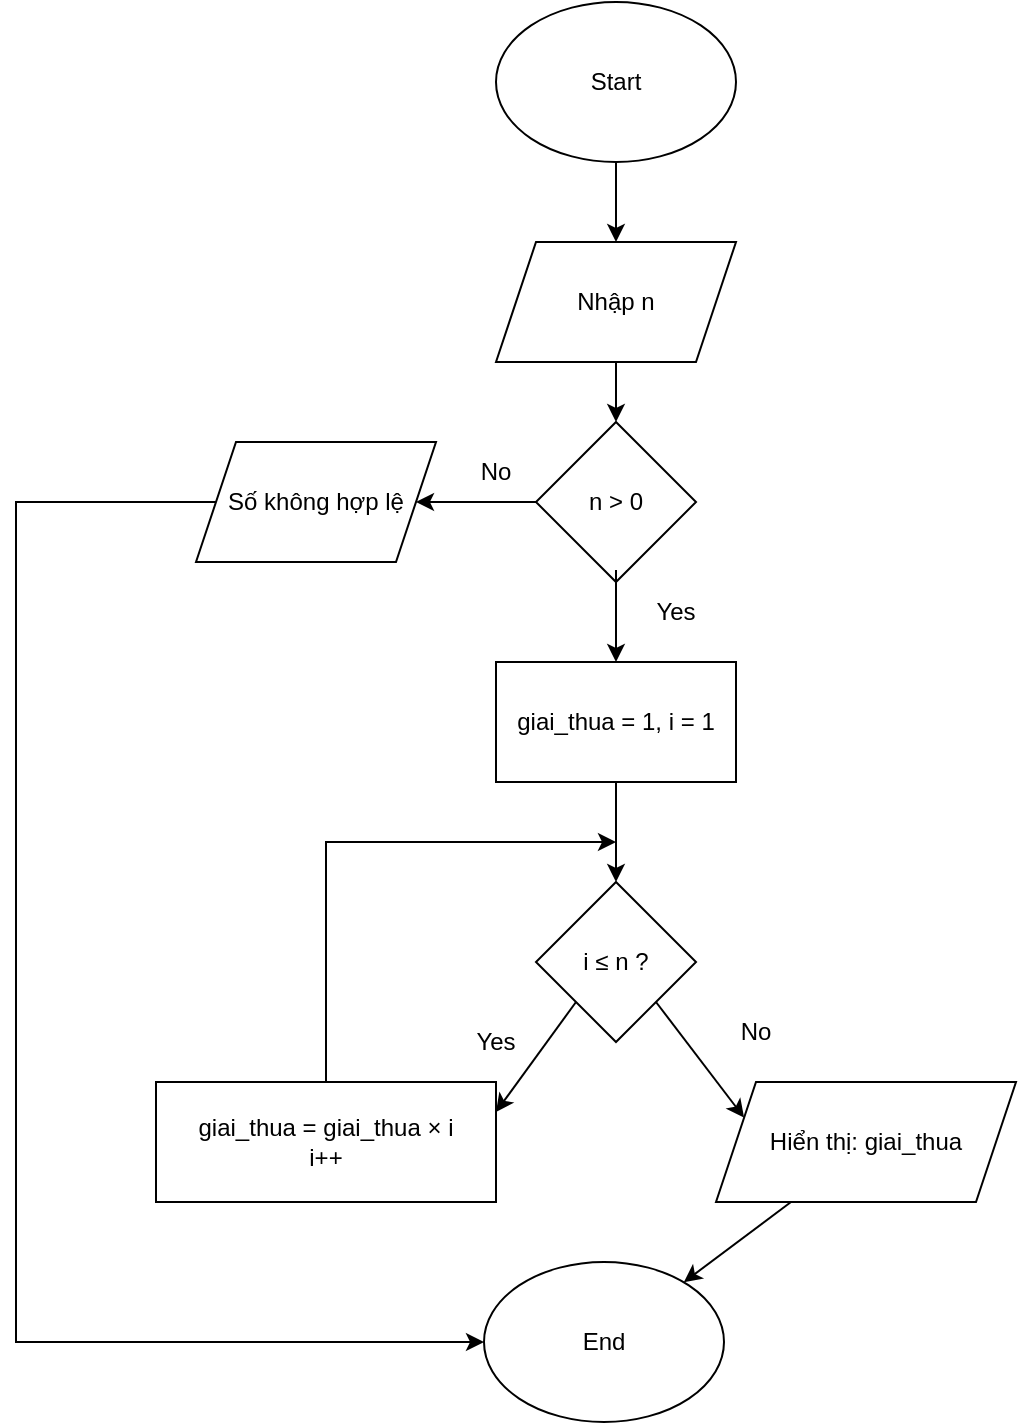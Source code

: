 <mxfile version="25.0.1">
  <diagram name="Trang-1" id="Wnbrl9ANiOpPH0Ehy43K">
    <mxGraphModel dx="880" dy="468" grid="1" gridSize="10" guides="1" tooltips="1" connect="1" arrows="1" fold="1" page="1" pageScale="1" pageWidth="827" pageHeight="1169" math="0" shadow="0">
      <root>
        <mxCell id="0" />
        <mxCell id="1" parent="0" />
        <mxCell id="eC_KWD_Ks0Vh9gt3xqMd-1" value="Start" style="ellipse;whiteSpace=wrap;html=1;" parent="1" vertex="1">
          <mxGeometry x="360" y="80" width="120" height="80" as="geometry" />
        </mxCell>
        <mxCell id="eC_KWD_Ks0Vh9gt3xqMd-3" value="Nhập n" style="shape=parallelogram;perimeter=parallelogramPerimeter;whiteSpace=wrap;html=1;fixedSize=1;" parent="1" vertex="1">
          <mxGeometry x="360" y="200" width="120" height="60" as="geometry" />
        </mxCell>
        <mxCell id="eC_KWD_Ks0Vh9gt3xqMd-4" value="n &amp;gt; 0" style="rhombus;whiteSpace=wrap;html=1;" parent="1" vertex="1">
          <mxGeometry x="380" y="290" width="80" height="80" as="geometry" />
        </mxCell>
        <mxCell id="eC_KWD_Ks0Vh9gt3xqMd-5" value="Số không hợp lệ" style="shape=parallelogram;perimeter=parallelogramPerimeter;whiteSpace=wrap;html=1;fixedSize=1;" parent="1" vertex="1">
          <mxGeometry x="210" y="300" width="120" height="60" as="geometry" />
        </mxCell>
        <mxCell id="eC_KWD_Ks0Vh9gt3xqMd-6" value="giai_thua = 1, i = 1" style="rounded=0;whiteSpace=wrap;html=1;" parent="1" vertex="1">
          <mxGeometry x="360" y="410" width="120" height="60" as="geometry" />
        </mxCell>
        <mxCell id="eC_KWD_Ks0Vh9gt3xqMd-7" value="&lt;span class=&quot;hljs-selector-tag&quot;&gt;i&lt;/span&gt; ≤ &lt;span class=&quot;hljs-selector-tag&quot;&gt;n&lt;/span&gt; ?" style="rhombus;whiteSpace=wrap;html=1;" parent="1" vertex="1">
          <mxGeometry x="380" y="520" width="80" height="80" as="geometry" />
        </mxCell>
        <mxCell id="eC_KWD_Ks0Vh9gt3xqMd-8" value="&lt;span class=&quot;hljs-selector-tag&quot;&gt;giai_thua&lt;/span&gt; = &lt;span class=&quot;hljs-selector-tag&quot;&gt;giai_thua&lt;/span&gt; × &lt;span class=&quot;hljs-selector-tag&quot;&gt;i&lt;/span&gt;&lt;div&gt;&lt;span class=&quot;hljs-selector-tag&quot;&gt;&lt;span class=&quot;hljs-selector-tag&quot;&gt;i++&lt;/span&gt;&lt;/span&gt;&lt;/div&gt;" style="rounded=0;whiteSpace=wrap;html=1;" parent="1" vertex="1">
          <mxGeometry x="190" y="620" width="170" height="60" as="geometry" />
        </mxCell>
        <mxCell id="eC_KWD_Ks0Vh9gt3xqMd-9" value="&lt;span class=&quot;hljs-selector-tag&quot;&gt;Hi&lt;/span&gt;ể&lt;span class=&quot;hljs-selector-tag&quot;&gt;n&lt;/span&gt; &lt;span class=&quot;hljs-selector-tag&quot;&gt;th&lt;/span&gt;ị: &lt;span class=&quot;hljs-selector-tag&quot;&gt;giai_thua&lt;/span&gt;" style="shape=parallelogram;perimeter=parallelogramPerimeter;whiteSpace=wrap;html=1;fixedSize=1;" parent="1" vertex="1">
          <mxGeometry x="470" y="620" width="150" height="60" as="geometry" />
        </mxCell>
        <mxCell id="eC_KWD_Ks0Vh9gt3xqMd-10" value="" style="endArrow=classic;html=1;rounded=0;exitX=0.5;exitY=1;exitDx=0;exitDy=0;entryX=0.5;entryY=0;entryDx=0;entryDy=0;" parent="1" source="eC_KWD_Ks0Vh9gt3xqMd-1" target="eC_KWD_Ks0Vh9gt3xqMd-3" edge="1">
          <mxGeometry width="50" height="50" relative="1" as="geometry">
            <mxPoint x="390" y="330" as="sourcePoint" />
            <mxPoint x="440" y="280" as="targetPoint" />
          </mxGeometry>
        </mxCell>
        <mxCell id="eC_KWD_Ks0Vh9gt3xqMd-11" value="" style="endArrow=classic;html=1;rounded=0;exitX=0.5;exitY=1;exitDx=0;exitDy=0;entryX=0.5;entryY=0;entryDx=0;entryDy=0;" parent="1" source="eC_KWD_Ks0Vh9gt3xqMd-3" target="eC_KWD_Ks0Vh9gt3xqMd-4" edge="1">
          <mxGeometry width="50" height="50" relative="1" as="geometry">
            <mxPoint x="390" y="330" as="sourcePoint" />
            <mxPoint x="440" y="280" as="targetPoint" />
          </mxGeometry>
        </mxCell>
        <mxCell id="eC_KWD_Ks0Vh9gt3xqMd-12" value="" style="endArrow=classic;html=1;rounded=0;exitX=0;exitY=0.5;exitDx=0;exitDy=0;entryX=1;entryY=0.5;entryDx=0;entryDy=0;" parent="1" source="eC_KWD_Ks0Vh9gt3xqMd-4" target="eC_KWD_Ks0Vh9gt3xqMd-5" edge="1">
          <mxGeometry width="50" height="50" relative="1" as="geometry">
            <mxPoint x="390" y="330" as="sourcePoint" />
            <mxPoint x="440" y="280" as="targetPoint" />
          </mxGeometry>
        </mxCell>
        <mxCell id="eC_KWD_Ks0Vh9gt3xqMd-13" value="" style="endArrow=classic;html=1;rounded=0;entryX=0.5;entryY=0;entryDx=0;entryDy=0;exitX=0.5;exitY=0.925;exitDx=0;exitDy=0;exitPerimeter=0;" parent="1" source="eC_KWD_Ks0Vh9gt3xqMd-4" target="eC_KWD_Ks0Vh9gt3xqMd-6" edge="1">
          <mxGeometry width="50" height="50" relative="1" as="geometry">
            <mxPoint x="420" y="370" as="sourcePoint" />
            <mxPoint x="440" y="350" as="targetPoint" />
          </mxGeometry>
        </mxCell>
        <mxCell id="eC_KWD_Ks0Vh9gt3xqMd-14" value="" style="endArrow=classic;html=1;rounded=0;exitX=0.5;exitY=1;exitDx=0;exitDy=0;entryX=0.5;entryY=0;entryDx=0;entryDy=0;" parent="1" source="eC_KWD_Ks0Vh9gt3xqMd-6" target="eC_KWD_Ks0Vh9gt3xqMd-7" edge="1">
          <mxGeometry width="50" height="50" relative="1" as="geometry">
            <mxPoint x="390" y="520" as="sourcePoint" />
            <mxPoint x="440" y="470" as="targetPoint" />
          </mxGeometry>
        </mxCell>
        <mxCell id="eC_KWD_Ks0Vh9gt3xqMd-15" value="" style="endArrow=classic;html=1;rounded=0;exitX=1;exitY=1;exitDx=0;exitDy=0;entryX=0;entryY=0.25;entryDx=0;entryDy=0;" parent="1" source="eC_KWD_Ks0Vh9gt3xqMd-7" target="eC_KWD_Ks0Vh9gt3xqMd-9" edge="1">
          <mxGeometry width="50" height="50" relative="1" as="geometry">
            <mxPoint x="390" y="650" as="sourcePoint" />
            <mxPoint x="440" y="600" as="targetPoint" />
          </mxGeometry>
        </mxCell>
        <mxCell id="eC_KWD_Ks0Vh9gt3xqMd-16" value="" style="endArrow=classic;html=1;rounded=0;exitX=0;exitY=1;exitDx=0;exitDy=0;entryX=1;entryY=0.25;entryDx=0;entryDy=0;" parent="1" source="eC_KWD_Ks0Vh9gt3xqMd-7" target="eC_KWD_Ks0Vh9gt3xqMd-8" edge="1">
          <mxGeometry width="50" height="50" relative="1" as="geometry">
            <mxPoint x="390" y="650" as="sourcePoint" />
            <mxPoint x="440" y="600" as="targetPoint" />
          </mxGeometry>
        </mxCell>
        <mxCell id="eC_KWD_Ks0Vh9gt3xqMd-17" value="End" style="ellipse;whiteSpace=wrap;html=1;" parent="1" vertex="1">
          <mxGeometry x="354" y="710" width="120" height="80" as="geometry" />
        </mxCell>
        <mxCell id="eC_KWD_Ks0Vh9gt3xqMd-18" value="" style="endArrow=classic;html=1;rounded=0;exitX=0.25;exitY=1;exitDx=0;exitDy=0;" parent="1" source="eC_KWD_Ks0Vh9gt3xqMd-9" target="eC_KWD_Ks0Vh9gt3xqMd-17" edge="1">
          <mxGeometry width="50" height="50" relative="1" as="geometry">
            <mxPoint x="390" y="690" as="sourcePoint" />
            <mxPoint x="440" y="640" as="targetPoint" />
          </mxGeometry>
        </mxCell>
        <mxCell id="eC_KWD_Ks0Vh9gt3xqMd-19" value="" style="endArrow=classic;html=1;rounded=0;exitX=0.5;exitY=0;exitDx=0;exitDy=0;" parent="1" source="eC_KWD_Ks0Vh9gt3xqMd-8" edge="1">
          <mxGeometry width="50" height="50" relative="1" as="geometry">
            <mxPoint x="390" y="520" as="sourcePoint" />
            <mxPoint x="420" y="500" as="targetPoint" />
            <Array as="points">
              <mxPoint x="275" y="500" />
            </Array>
          </mxGeometry>
        </mxCell>
        <mxCell id="eC_KWD_Ks0Vh9gt3xqMd-20" value="Yes" style="text;html=1;align=center;verticalAlign=middle;whiteSpace=wrap;rounded=0;" parent="1" vertex="1">
          <mxGeometry x="420" y="370" width="60" height="30" as="geometry" />
        </mxCell>
        <mxCell id="eC_KWD_Ks0Vh9gt3xqMd-21" value="No" style="text;html=1;align=center;verticalAlign=middle;whiteSpace=wrap;rounded=0;" parent="1" vertex="1">
          <mxGeometry x="330" y="300" width="60" height="30" as="geometry" />
        </mxCell>
        <mxCell id="eC_KWD_Ks0Vh9gt3xqMd-22" value="Yes" style="text;html=1;align=center;verticalAlign=middle;whiteSpace=wrap;rounded=0;" parent="1" vertex="1">
          <mxGeometry x="330" y="585" width="60" height="30" as="geometry" />
        </mxCell>
        <mxCell id="eC_KWD_Ks0Vh9gt3xqMd-23" value="No" style="text;html=1;align=center;verticalAlign=middle;whiteSpace=wrap;rounded=0;" parent="1" vertex="1">
          <mxGeometry x="460" y="580" width="60" height="30" as="geometry" />
        </mxCell>
        <mxCell id="8QjIomkMvGBR-TI6FEUd-1" value="" style="endArrow=classic;html=1;rounded=0;exitX=0;exitY=0.5;exitDx=0;exitDy=0;entryX=0;entryY=0.5;entryDx=0;entryDy=0;" edge="1" parent="1" source="eC_KWD_Ks0Vh9gt3xqMd-5" target="eC_KWD_Ks0Vh9gt3xqMd-17">
          <mxGeometry width="50" height="50" relative="1" as="geometry">
            <mxPoint x="390" y="560" as="sourcePoint" />
            <mxPoint x="440" y="510" as="targetPoint" />
            <Array as="points">
              <mxPoint x="120" y="330" />
              <mxPoint x="120" y="750" />
            </Array>
          </mxGeometry>
        </mxCell>
      </root>
    </mxGraphModel>
  </diagram>
</mxfile>
